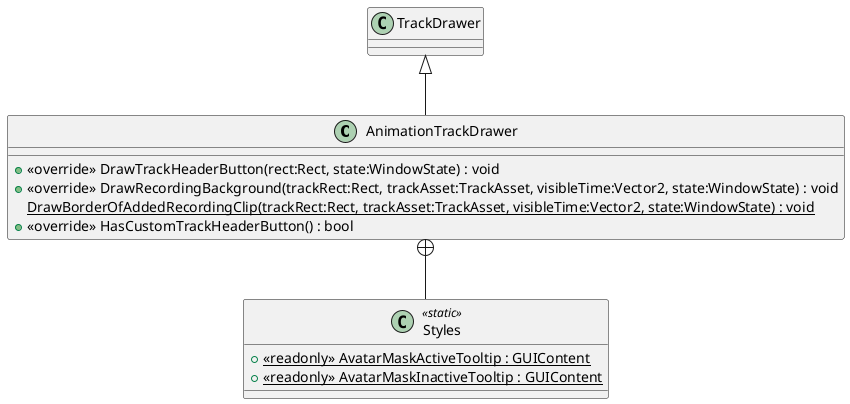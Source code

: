 @startuml
class AnimationTrackDrawer {
    + <<override>> DrawTrackHeaderButton(rect:Rect, state:WindowState) : void
    + <<override>> DrawRecordingBackground(trackRect:Rect, trackAsset:TrackAsset, visibleTime:Vector2, state:WindowState) : void
    {static} DrawBorderOfAddedRecordingClip(trackRect:Rect, trackAsset:TrackAsset, visibleTime:Vector2, state:WindowState) : void
    + <<override>> HasCustomTrackHeaderButton() : bool
}
class Styles <<static>> {
    + {static} <<readonly>> AvatarMaskActiveTooltip : GUIContent
    + {static} <<readonly>> AvatarMaskInactiveTooltip : GUIContent
}
TrackDrawer <|-- AnimationTrackDrawer
AnimationTrackDrawer +-- Styles
@enduml
